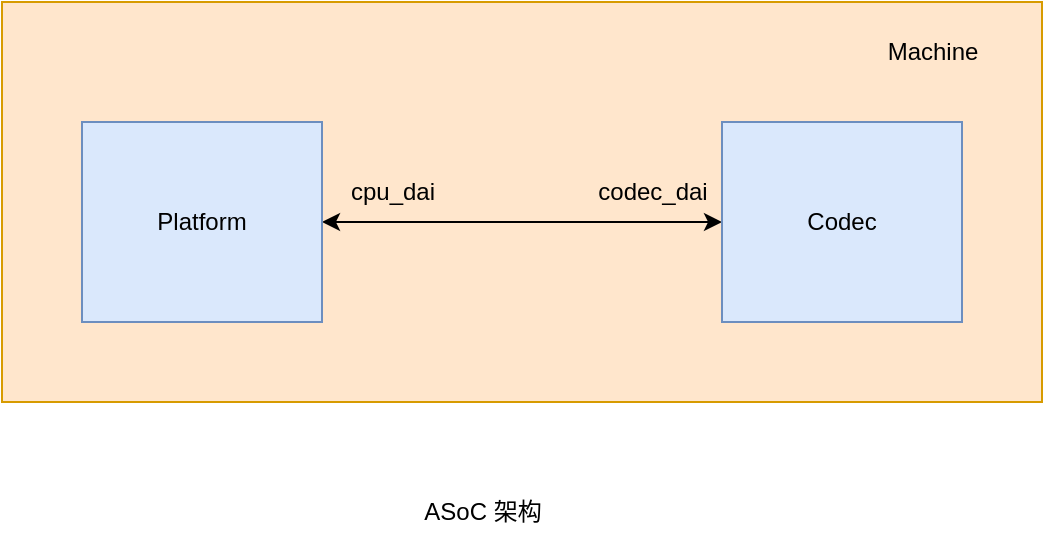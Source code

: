 <mxfile version="20.4.1" type="github">
  <diagram id="E2fhNxlpiaHy-O5OlvN8" name="第 1 页">
    <mxGraphModel dx="1422" dy="744" grid="1" gridSize="10" guides="1" tooltips="1" connect="1" arrows="1" fold="1" page="1" pageScale="1" pageWidth="827" pageHeight="1169" math="0" shadow="0">
      <root>
        <mxCell id="0" />
        <mxCell id="1" parent="0" />
        <mxCell id="4wpeKkSyaRV6JXRjTfev-1" value="" style="rounded=0;whiteSpace=wrap;html=1;fillColor=#ffe6cc;strokeColor=#d79b00;" vertex="1" parent="1">
          <mxGeometry x="160" y="240" width="520" height="200" as="geometry" />
        </mxCell>
        <mxCell id="4wpeKkSyaRV6JXRjTfev-2" value="Machine" style="text;html=1;align=center;verticalAlign=middle;resizable=0;points=[];autosize=1;strokeColor=none;fillColor=none;" vertex="1" parent="1">
          <mxGeometry x="590" y="250" width="70" height="30" as="geometry" />
        </mxCell>
        <mxCell id="4wpeKkSyaRV6JXRjTfev-7" style="edgeStyle=orthogonalEdgeStyle;rounded=0;orthogonalLoop=1;jettySize=auto;html=1;startArrow=classic;startFill=1;" edge="1" parent="1" source="4wpeKkSyaRV6JXRjTfev-3" target="4wpeKkSyaRV6JXRjTfev-4">
          <mxGeometry relative="1" as="geometry" />
        </mxCell>
        <mxCell id="4wpeKkSyaRV6JXRjTfev-3" value="Platform" style="rounded=0;whiteSpace=wrap;html=1;fillColor=#dae8fc;strokeColor=#6c8ebf;" vertex="1" parent="1">
          <mxGeometry x="200" y="300" width="120" height="100" as="geometry" />
        </mxCell>
        <mxCell id="4wpeKkSyaRV6JXRjTfev-4" value="Codec" style="rounded=0;whiteSpace=wrap;html=1;fillColor=#dae8fc;strokeColor=#6c8ebf;" vertex="1" parent="1">
          <mxGeometry x="520" y="300" width="120" height="100" as="geometry" />
        </mxCell>
        <mxCell id="4wpeKkSyaRV6JXRjTfev-8" value="cpu_dai" style="text;html=1;align=center;verticalAlign=middle;resizable=0;points=[];autosize=1;strokeColor=none;fillColor=none;" vertex="1" parent="1">
          <mxGeometry x="320" y="320" width="70" height="30" as="geometry" />
        </mxCell>
        <mxCell id="4wpeKkSyaRV6JXRjTfev-9" value="codec_dai" style="text;html=1;align=center;verticalAlign=middle;resizable=0;points=[];autosize=1;strokeColor=none;fillColor=none;" vertex="1" parent="1">
          <mxGeometry x="445" y="320" width="80" height="30" as="geometry" />
        </mxCell>
        <mxCell id="4wpeKkSyaRV6JXRjTfev-10" value="ASoC 架构" style="text;html=1;align=center;verticalAlign=middle;resizable=0;points=[];autosize=1;strokeColor=none;fillColor=none;" vertex="1" parent="1">
          <mxGeometry x="360" y="480" width="80" height="30" as="geometry" />
        </mxCell>
      </root>
    </mxGraphModel>
  </diagram>
</mxfile>
